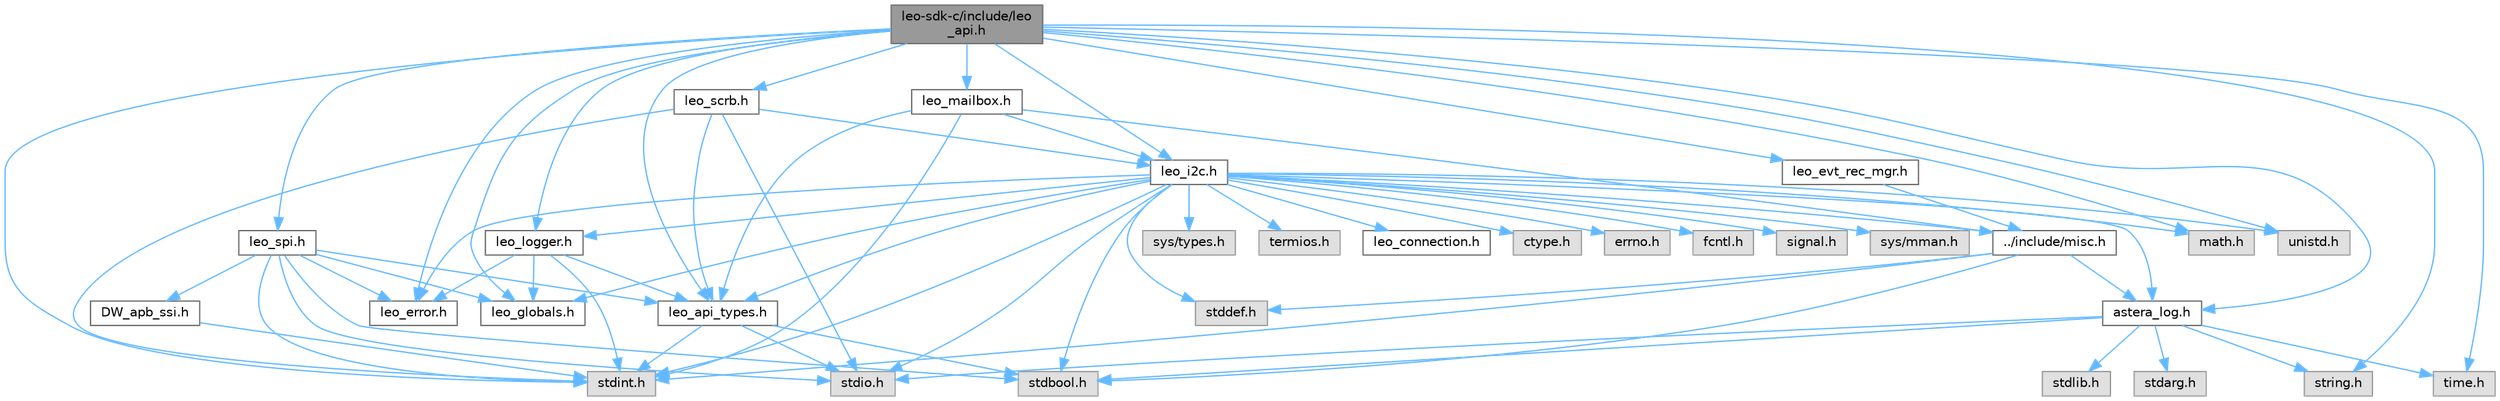 digraph "leo-sdk-c/include/leo_api.h"
{
 // LATEX_PDF_SIZE
  bgcolor="transparent";
  edge [fontname=Helvetica,fontsize=10,labelfontname=Helvetica,labelfontsize=10];
  node [fontname=Helvetica,fontsize=10,shape=box,height=0.2,width=0.4];
  Node1 [label="leo-sdk-c/include/leo\l_api.h",height=0.2,width=0.4,color="gray40", fillcolor="grey60", style="filled", fontcolor="black",tooltip="Definition of public functions for the SDK."];
  Node1 -> Node2 [color="steelblue1",style="solid"];
  Node2 [label="astera_log.h",height=0.2,width=0.4,color="grey40", fillcolor="white", style="filled",URL="$astera__log_8h.html",tooltip="Logging module for Leo."];
  Node2 -> Node3 [color="steelblue1",style="solid"];
  Node3 [label="stdarg.h",height=0.2,width=0.4,color="grey60", fillcolor="#E0E0E0", style="filled",tooltip=" "];
  Node2 -> Node4 [color="steelblue1",style="solid"];
  Node4 [label="stdbool.h",height=0.2,width=0.4,color="grey60", fillcolor="#E0E0E0", style="filled",tooltip=" "];
  Node2 -> Node5 [color="steelblue1",style="solid"];
  Node5 [label="stdio.h",height=0.2,width=0.4,color="grey60", fillcolor="#E0E0E0", style="filled",tooltip=" "];
  Node2 -> Node6 [color="steelblue1",style="solid"];
  Node6 [label="stdlib.h",height=0.2,width=0.4,color="grey60", fillcolor="#E0E0E0", style="filled",tooltip=" "];
  Node2 -> Node7 [color="steelblue1",style="solid"];
  Node7 [label="string.h",height=0.2,width=0.4,color="grey60", fillcolor="#E0E0E0", style="filled",tooltip=" "];
  Node2 -> Node8 [color="steelblue1",style="solid"];
  Node8 [label="time.h",height=0.2,width=0.4,color="grey60", fillcolor="#E0E0E0", style="filled",tooltip=" "];
  Node1 -> Node9 [color="steelblue1",style="solid"];
  Node9 [label="leo_api_types.h",height=0.2,width=0.4,color="grey40", fillcolor="white", style="filled",URL="$leo__api__types_8h.html",tooltip="Definition of enums and structs used by leo_api."];
  Node9 -> Node4 [color="steelblue1",style="solid"];
  Node9 -> Node10 [color="steelblue1",style="solid"];
  Node10 [label="stdint.h",height=0.2,width=0.4,color="grey60", fillcolor="#E0E0E0", style="filled",tooltip=" "];
  Node9 -> Node5 [color="steelblue1",style="solid"];
  Node1 -> Node11 [color="steelblue1",style="solid"];
  Node11 [label="leo_error.h",height=0.2,width=0.4,color="grey40", fillcolor="white", style="filled",URL="$leo__error_8h.html",tooltip="Definition of error types for the SDK."];
  Node1 -> Node12 [color="steelblue1",style="solid"];
  Node12 [label="leo_globals.h",height=0.2,width=0.4,color="grey40", fillcolor="white", style="filled",URL="$leo__globals_8h.html",tooltip="Definition of enums and structs globally used by the SDK."];
  Node1 -> Node13 [color="steelblue1",style="solid"];
  Node13 [label="leo_i2c.h",height=0.2,width=0.4,color="grey40", fillcolor="white", style="filled",URL="$leo__i2c_8h.html",tooltip="Definition of I2C/SMBus types for the SDK."];
  Node13 -> Node14 [color="steelblue1",style="solid"];
  Node14 [label="../include/misc.h",height=0.2,width=0.4,color="grey40", fillcolor="white", style="filled",URL="$misc_8h.html",tooltip="Header file for miscellaneous defines used in the SDK."];
  Node14 -> Node4 [color="steelblue1",style="solid"];
  Node14 -> Node15 [color="steelblue1",style="solid"];
  Node15 [label="stddef.h",height=0.2,width=0.4,color="grey60", fillcolor="#E0E0E0", style="filled",tooltip=" "];
  Node14 -> Node10 [color="steelblue1",style="solid"];
  Node14 -> Node2 [color="steelblue1",style="solid"];
  Node13 -> Node2 [color="steelblue1",style="solid"];
  Node13 -> Node9 [color="steelblue1",style="solid"];
  Node13 -> Node16 [color="steelblue1",style="solid"];
  Node16 [label="leo_connection.h",height=0.2,width=0.4,color="grey40", fillcolor="white", style="filled",URL="$leo__connection_8h.html",tooltip="Definition of CONNECTION types for the SDK."];
  Node13 -> Node11 [color="steelblue1",style="solid"];
  Node13 -> Node12 [color="steelblue1",style="solid"];
  Node13 -> Node17 [color="steelblue1",style="solid"];
  Node17 [label="leo_logger.h",height=0.2,width=0.4,color="grey40", fillcolor="white", style="filled",URL="$leo__logger_8h.html",tooltip="Definition of helper functions used by Leo SDK."];
  Node17 -> Node9 [color="steelblue1",style="solid"];
  Node17 -> Node11 [color="steelblue1",style="solid"];
  Node17 -> Node12 [color="steelblue1",style="solid"];
  Node17 -> Node10 [color="steelblue1",style="solid"];
  Node13 -> Node18 [color="steelblue1",style="solid"];
  Node18 [label="math.h",height=0.2,width=0.4,color="grey60", fillcolor="#E0E0E0", style="filled",tooltip=" "];
  Node13 -> Node4 [color="steelblue1",style="solid"];
  Node13 -> Node15 [color="steelblue1",style="solid"];
  Node13 -> Node10 [color="steelblue1",style="solid"];
  Node13 -> Node5 [color="steelblue1",style="solid"];
  Node13 -> Node19 [color="steelblue1",style="solid"];
  Node19 [label="unistd.h",height=0.2,width=0.4,color="grey60", fillcolor="#E0E0E0", style="filled",tooltip=" "];
  Node13 -> Node20 [color="steelblue1",style="solid"];
  Node20 [label="ctype.h",height=0.2,width=0.4,color="grey60", fillcolor="#E0E0E0", style="filled",tooltip=" "];
  Node13 -> Node21 [color="steelblue1",style="solid"];
  Node21 [label="errno.h",height=0.2,width=0.4,color="grey60", fillcolor="#E0E0E0", style="filled",tooltip=" "];
  Node13 -> Node22 [color="steelblue1",style="solid"];
  Node22 [label="fcntl.h",height=0.2,width=0.4,color="grey60", fillcolor="#E0E0E0", style="filled",tooltip=" "];
  Node13 -> Node23 [color="steelblue1",style="solid"];
  Node23 [label="signal.h",height=0.2,width=0.4,color="grey60", fillcolor="#E0E0E0", style="filled",tooltip=" "];
  Node13 -> Node24 [color="steelblue1",style="solid"];
  Node24 [label="sys/mman.h",height=0.2,width=0.4,color="grey60", fillcolor="#E0E0E0", style="filled",tooltip=" "];
  Node13 -> Node25 [color="steelblue1",style="solid"];
  Node25 [label="sys/types.h",height=0.2,width=0.4,color="grey60", fillcolor="#E0E0E0", style="filled",tooltip=" "];
  Node13 -> Node26 [color="steelblue1",style="solid"];
  Node26 [label="termios.h",height=0.2,width=0.4,color="grey60", fillcolor="#E0E0E0", style="filled",tooltip=" "];
  Node1 -> Node17 [color="steelblue1",style="solid"];
  Node1 -> Node27 [color="steelblue1",style="solid"];
  Node27 [label="leo_mailbox.h",height=0.2,width=0.4,color="grey40", fillcolor="white", style="filled",URL="$leo__mailbox_8h.html",tooltip="Definition of enums and structs used by the mailbox."];
  Node27 -> Node9 [color="steelblue1",style="solid"];
  Node27 -> Node13 [color="steelblue1",style="solid"];
  Node27 -> Node14 [color="steelblue1",style="solid"];
  Node27 -> Node10 [color="steelblue1",style="solid"];
  Node1 -> Node28 [color="steelblue1",style="solid"];
  Node28 [label="leo_scrb.h",height=0.2,width=0.4,color="grey40", fillcolor="white", style="filled",URL="$leo__scrb_8h.html",tooltip="Definitions related to DDR Scrubbing functions."];
  Node28 -> Node9 [color="steelblue1",style="solid"];
  Node28 -> Node13 [color="steelblue1",style="solid"];
  Node28 -> Node10 [color="steelblue1",style="solid"];
  Node28 -> Node5 [color="steelblue1",style="solid"];
  Node1 -> Node29 [color="steelblue1",style="solid"];
  Node29 [label="leo_spi.h",height=0.2,width=0.4,color="grey40", fillcolor="white", style="filled",URL="$leo__spi_8h.html",tooltip="Definition of SPI types for the SDK."];
  Node29 -> Node30 [color="steelblue1",style="solid"];
  Node30 [label="DW_apb_ssi.h",height=0.2,width=0.4,color="grey40", fillcolor="white", style="filled",URL="$DW__apb__ssi_8h.html",tooltip="Definitions related to flash subsector size, Page sizes. This file has definitions related to the reg..."];
  Node30 -> Node10 [color="steelblue1",style="solid"];
  Node29 -> Node9 [color="steelblue1",style="solid"];
  Node29 -> Node11 [color="steelblue1",style="solid"];
  Node29 -> Node12 [color="steelblue1",style="solid"];
  Node29 -> Node4 [color="steelblue1",style="solid"];
  Node29 -> Node10 [color="steelblue1",style="solid"];
  Node29 -> Node5 [color="steelblue1",style="solid"];
  Node1 -> Node31 [color="steelblue1",style="solid"];
  Node31 [label="leo_evt_rec_mgr.h",height=0.2,width=0.4,color="grey40", fillcolor="white", style="filled",URL="$leo__evt__rec__mgr_8h.html",tooltip="definitions related to Leo supported CXL event log/records"];
  Node31 -> Node14 [color="steelblue1",style="solid"];
  Node1 -> Node18 [color="steelblue1",style="solid"];
  Node1 -> Node10 [color="steelblue1",style="solid"];
  Node1 -> Node7 [color="steelblue1",style="solid"];
  Node1 -> Node8 [color="steelblue1",style="solid"];
  Node1 -> Node19 [color="steelblue1",style="solid"];
}
